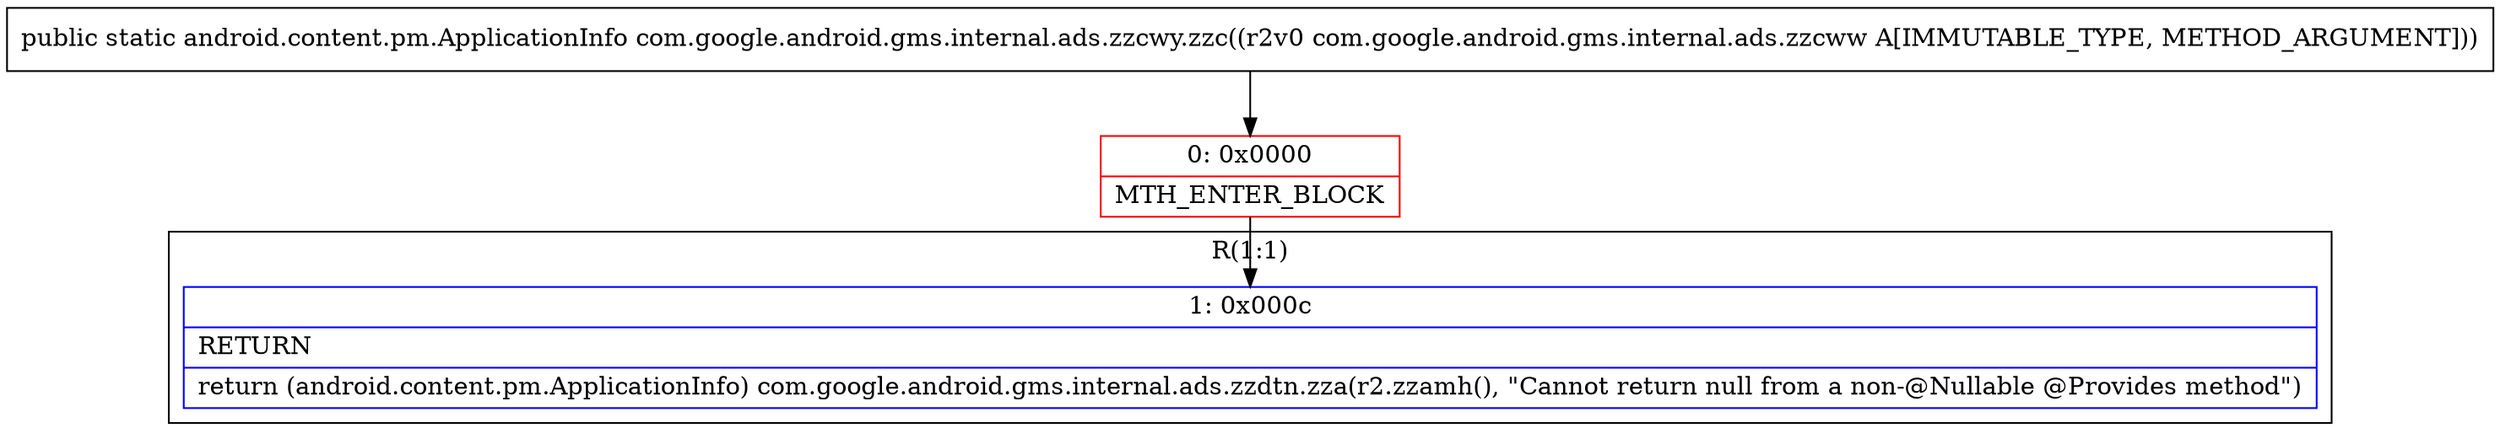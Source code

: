 digraph "CFG forcom.google.android.gms.internal.ads.zzcwy.zzc(Lcom\/google\/android\/gms\/internal\/ads\/zzcww;)Landroid\/content\/pm\/ApplicationInfo;" {
subgraph cluster_Region_1688508953 {
label = "R(1:1)";
node [shape=record,color=blue];
Node_1 [shape=record,label="{1\:\ 0x000c|RETURN\l|return (android.content.pm.ApplicationInfo) com.google.android.gms.internal.ads.zzdtn.zza(r2.zzamh(), \"Cannot return null from a non\-@Nullable @Provides method\")\l}"];
}
Node_0 [shape=record,color=red,label="{0\:\ 0x0000|MTH_ENTER_BLOCK\l}"];
MethodNode[shape=record,label="{public static android.content.pm.ApplicationInfo com.google.android.gms.internal.ads.zzcwy.zzc((r2v0 com.google.android.gms.internal.ads.zzcww A[IMMUTABLE_TYPE, METHOD_ARGUMENT])) }"];
MethodNode -> Node_0;
Node_0 -> Node_1;
}

